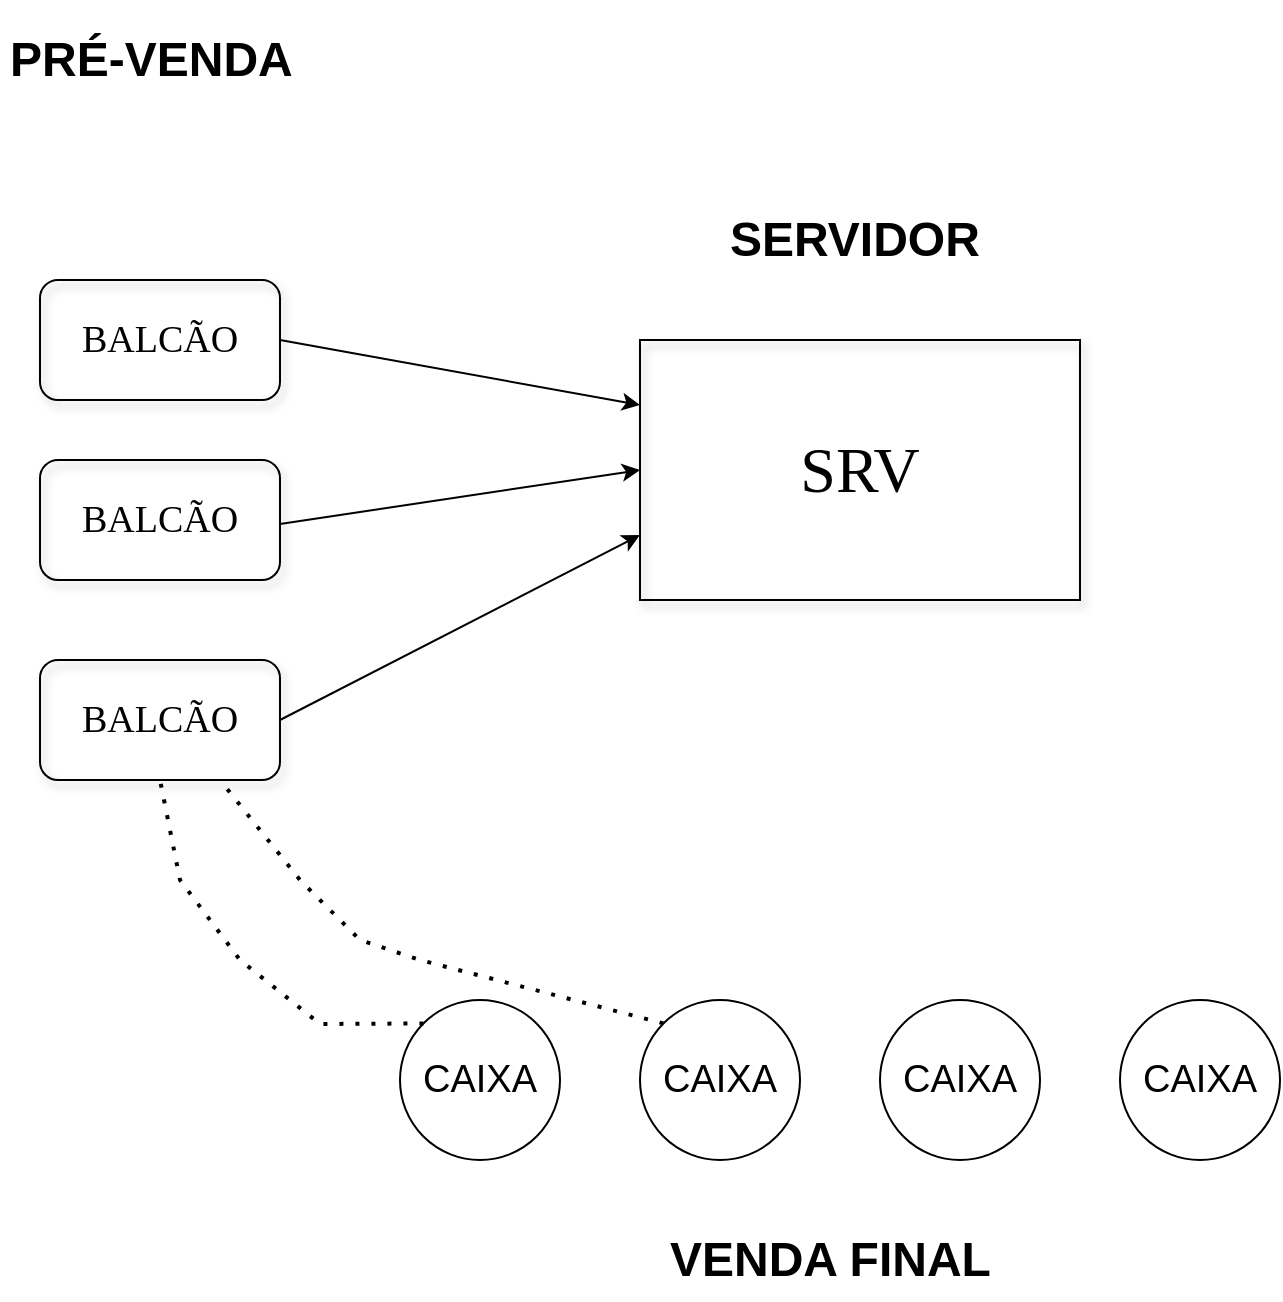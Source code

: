 <mxfile version="21.2.9" type="github">
  <diagram name="Page-1" id="10a91c8b-09ff-31b1-d368-03940ed4cc9e">
    <mxGraphModel dx="830" dy="808" grid="1" gridSize="10" guides="1" tooltips="1" connect="1" arrows="1" fold="1" page="1" pageScale="1" pageWidth="1100" pageHeight="850" background="none" math="0" shadow="0">
      <root>
        <mxCell id="0" />
        <mxCell id="1" parent="0" />
        <mxCell id="62893188c0fa7362-1" value="SRV" style="whiteSpace=wrap;html=1;rounded=1;shadow=1;labelBackgroundColor=none;strokeWidth=1;fontFamily=Verdana;fontSize=32;align=center;fillColor=none;arcSize=0;" parent="1" vertex="1">
          <mxGeometry x="380" y="350" width="220" height="130" as="geometry" />
        </mxCell>
        <mxCell id="5KTXlOafycvouYswGYzO-3" value="&lt;span style=&quot;font-size: 19px;&quot;&gt;BALCÃO&lt;/span&gt;" style="whiteSpace=wrap;html=1;rounded=1;shadow=1;labelBackgroundColor=none;strokeWidth=1;fontFamily=Verdana;fontSize=19;align=center;fillColor=none;" vertex="1" parent="1">
          <mxGeometry x="80" y="510" width="120" height="60" as="geometry" />
        </mxCell>
        <mxCell id="5KTXlOafycvouYswGYzO-12" value="&lt;h1&gt;PRÉ-VENDA&lt;/h1&gt;" style="text;html=1;spacing=5;spacingTop=-20;whiteSpace=wrap;overflow=hidden;rounded=0;" vertex="1" parent="1">
          <mxGeometry x="60" y="190" width="160" height="40" as="geometry" />
        </mxCell>
        <mxCell id="5KTXlOafycvouYswGYzO-21" value="CAIXA" style="ellipse;whiteSpace=wrap;html=1;aspect=fixed;fillColor=none;fontSize=19;" vertex="1" parent="1">
          <mxGeometry x="620" y="680" width="80" height="80" as="geometry" />
        </mxCell>
        <mxCell id="5KTXlOafycvouYswGYzO-22" value="CAIXA" style="ellipse;whiteSpace=wrap;html=1;aspect=fixed;fillColor=none;fontSize=19;" vertex="1" parent="1">
          <mxGeometry x="260" y="680" width="80" height="80" as="geometry" />
        </mxCell>
        <mxCell id="5KTXlOafycvouYswGYzO-23" value="CAIXA" style="ellipse;whiteSpace=wrap;html=1;aspect=fixed;fillColor=none;fontSize=19;" vertex="1" parent="1">
          <mxGeometry x="380" y="680" width="80" height="80" as="geometry" />
        </mxCell>
        <mxCell id="5KTXlOafycvouYswGYzO-24" value="CAIXA" style="ellipse;whiteSpace=wrap;html=1;aspect=fixed;fillColor=none;fontSize=19;" vertex="1" parent="1">
          <mxGeometry x="500" y="680" width="80" height="80" as="geometry" />
        </mxCell>
        <mxCell id="5KTXlOafycvouYswGYzO-29" value="&lt;h1&gt;VENDA FINAL&lt;/h1&gt;" style="text;html=1;spacing=5;spacingTop=-20;whiteSpace=wrap;overflow=hidden;rounded=0;" vertex="1" parent="1">
          <mxGeometry x="390" y="790" width="190" height="40" as="geometry" />
        </mxCell>
        <mxCell id="5KTXlOafycvouYswGYzO-30" value="&lt;h1&gt;SERVIDOR&lt;/h1&gt;" style="text;html=1;spacing=5;spacingTop=-20;whiteSpace=wrap;overflow=hidden;rounded=0;" vertex="1" parent="1">
          <mxGeometry x="420" y="280" width="140" height="40" as="geometry" />
        </mxCell>
        <mxCell id="5KTXlOafycvouYswGYzO-31" value="&lt;span style=&quot;font-size: 19px;&quot;&gt;BALCÃO&lt;/span&gt;" style="whiteSpace=wrap;html=1;rounded=1;shadow=1;labelBackgroundColor=none;strokeWidth=1;fontFamily=Verdana;fontSize=19;align=center;fillColor=none;" vertex="1" parent="1">
          <mxGeometry x="80" y="320" width="120" height="60" as="geometry" />
        </mxCell>
        <mxCell id="5KTXlOafycvouYswGYzO-32" value="&lt;span style=&quot;font-size: 19px;&quot;&gt;BALCÃO&lt;/span&gt;" style="whiteSpace=wrap;html=1;rounded=1;shadow=1;labelBackgroundColor=none;strokeWidth=1;fontFamily=Verdana;fontSize=19;align=center;fillColor=none;" vertex="1" parent="1">
          <mxGeometry x="80" y="410" width="120" height="60" as="geometry" />
        </mxCell>
        <mxCell id="5KTXlOafycvouYswGYzO-34" value="" style="endArrow=classic;html=1;rounded=0;exitX=1;exitY=0.5;exitDx=0;exitDy=0;entryX=0;entryY=0.75;entryDx=0;entryDy=0;" edge="1" parent="1" source="5KTXlOafycvouYswGYzO-3" target="62893188c0fa7362-1">
          <mxGeometry width="50" height="50" relative="1" as="geometry">
            <mxPoint x="420" y="610" as="sourcePoint" />
            <mxPoint x="470" y="560" as="targetPoint" />
          </mxGeometry>
        </mxCell>
        <mxCell id="5KTXlOafycvouYswGYzO-35" value="" style="endArrow=classic;html=1;rounded=0;exitX=1;exitY=0.5;exitDx=0;exitDy=0;entryX=0;entryY=0.5;entryDx=0;entryDy=0;" edge="1" parent="1" target="62893188c0fa7362-1">
          <mxGeometry width="50" height="50" relative="1" as="geometry">
            <mxPoint x="200" y="442" as="sourcePoint" />
            <mxPoint x="380" y="350" as="targetPoint" />
          </mxGeometry>
        </mxCell>
        <mxCell id="5KTXlOafycvouYswGYzO-36" value="" style="endArrow=classic;html=1;rounded=0;exitX=1;exitY=0.5;exitDx=0;exitDy=0;entryX=0;entryY=0.25;entryDx=0;entryDy=0;" edge="1" parent="1" target="62893188c0fa7362-1">
          <mxGeometry width="50" height="50" relative="1" as="geometry">
            <mxPoint x="200" y="350" as="sourcePoint" />
            <mxPoint x="380" y="323" as="targetPoint" />
          </mxGeometry>
        </mxCell>
        <mxCell id="5KTXlOafycvouYswGYzO-38" value="" style="endArrow=none;dashed=1;html=1;dashPattern=1 3;strokeWidth=2;rounded=0;entryX=0.5;entryY=1;entryDx=0;entryDy=0;exitX=0;exitY=0;exitDx=0;exitDy=0;" edge="1" parent="1" source="5KTXlOafycvouYswGYzO-22" target="5KTXlOafycvouYswGYzO-3">
          <mxGeometry width="50" height="50" relative="1" as="geometry">
            <mxPoint x="90" y="650" as="sourcePoint" />
            <mxPoint x="140" y="600" as="targetPoint" />
            <Array as="points">
              <mxPoint x="220" y="692" />
              <mxPoint x="180" y="660" />
              <mxPoint x="150" y="620" />
            </Array>
          </mxGeometry>
        </mxCell>
        <mxCell id="5KTXlOafycvouYswGYzO-39" value="" style="endArrow=none;dashed=1;html=1;dashPattern=1 3;strokeWidth=2;rounded=0;entryX=0.75;entryY=1;entryDx=0;entryDy=0;exitX=0;exitY=0;exitDx=0;exitDy=0;" edge="1" parent="1" source="5KTXlOafycvouYswGYzO-23" target="5KTXlOafycvouYswGYzO-3">
          <mxGeometry width="50" height="50" relative="1" as="geometry">
            <mxPoint x="282" y="702" as="sourcePoint" />
            <mxPoint x="150" y="580" as="targetPoint" />
            <Array as="points">
              <mxPoint x="270" y="660" />
              <mxPoint x="240" y="650" />
              <mxPoint x="210" y="620" />
            </Array>
          </mxGeometry>
        </mxCell>
      </root>
    </mxGraphModel>
  </diagram>
</mxfile>
